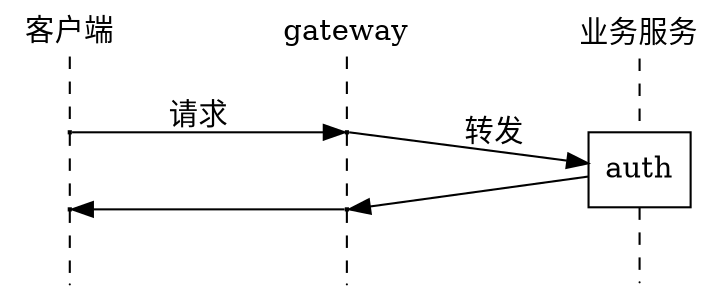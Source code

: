 digraph sequence{
	graph [rankdir="LR";splines="polyline"]


//    客户端-> gateway
//    gateway ->auth[label="转发"];
//    auth->客户端[label="返回token"]
//    客户端 ->gateway[label="带token"]
//    gateway ->业务服务

    subgraph 客户端 {
      graph [rank="same"]
      node[shape="box";width=0;height=0;label=""]
      edge[dir="none";style="dashed"]
      客户端1[shape="plaintext";label="客户端"]
      客户端4 [shape="point";width=0;height=0]

       客户端1-> 客户端2->客户端3->客户端4
    }

    subgraph gateway {
        graph [rank="same"]
        node[shape="box";width=0;height=0;label=""]
        edge[dir="none";style="dashed"]
        gateway1[shape="plaintext";label="gateway"]
        gateway4 [shape="point";width=0;height=0]
        gateway1-> gateway2
        gateway2->gateway3
        gateway3->gateway4
      }

    subgraph 业务服务{
          graph [rank="same"]
          node[shape="box";width=0;height=0;label=""]
          edge[dir="none";style="dashed"]
          业务服务1[shape="plaintext";label="业务服务"]
          业务服务4 [shape="point";width=0;height=0]
          auth[shape="box"width=0.25;height=0.5;label="auth"]
          业务服务1->auth->业务服务4
    }

      客户端2->gateway2[label="请求"]
      gateway2->auth[label="转发"]
      auth->gateway3->客户端3
}
